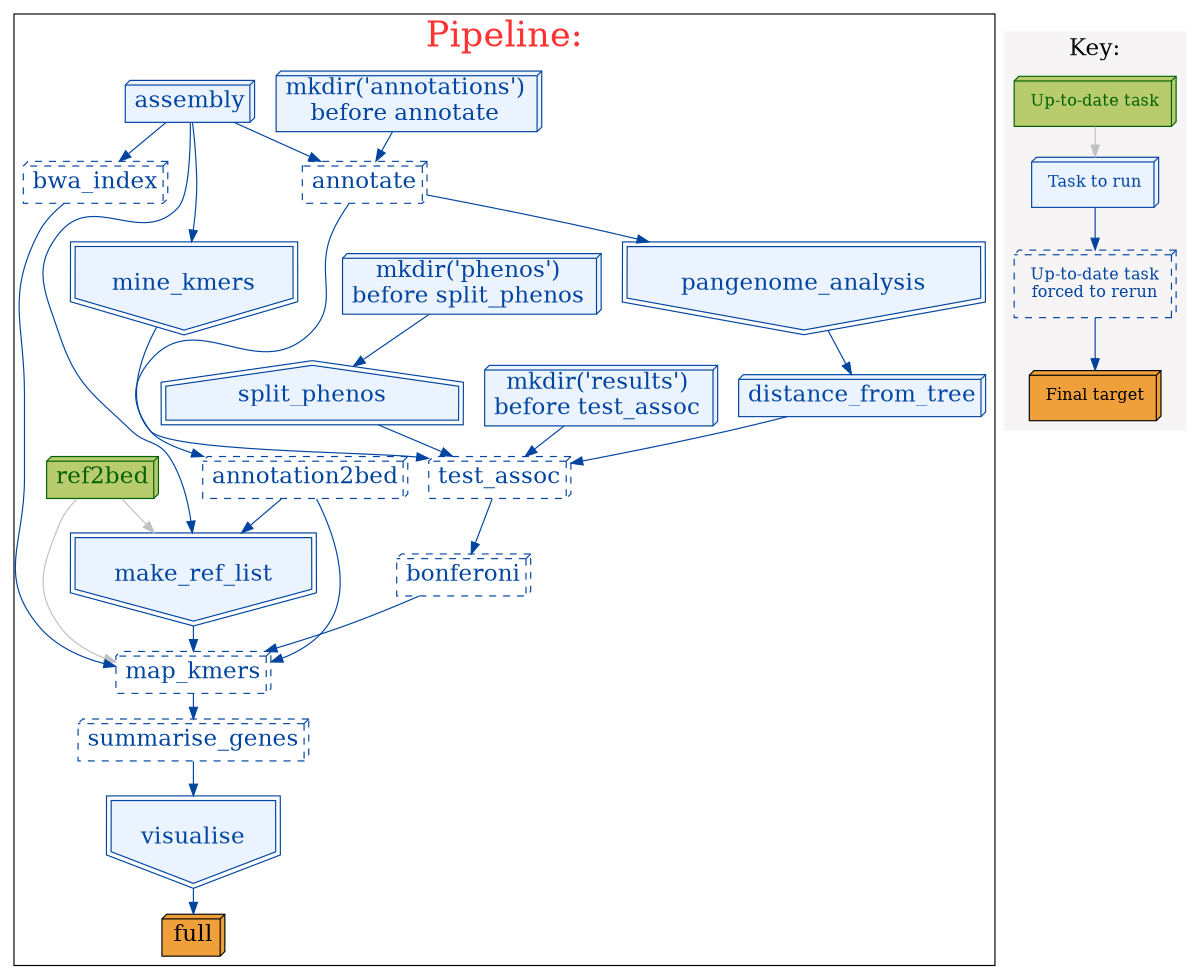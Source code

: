 digraph "Pipeline:"
{
	size="8,11";
	splines=true;
	fontsize="30";
	ranksep = 0.3;
	node[fontsize="20"];
	graph[clusterrank="local"];
	subgraph clustertasks
{
	rank="min";
	fontcolor = "#FF3232";
	label = "Pipeline:";
	t24[color="#0044A0", fillcolor="#EBF3FF", fontcolor="#0044A0", label="mkdir('results') \nbefore test_assoc ", shape=box3d, style=filled];
	t22[color="#0044A0", fillcolor="#EBF3FF", fontcolor="#0044A0", label="mkdir('phenos') \nbefore split_phenos ", shape=box3d, style=filled];
	t8[color="#0044A0", fillcolor="#EBF3FF", fontcolor="#0044A0", label="split_phenos", peripheries=2, shape=house, style=filled];
	t22 -> t8[color="#0044A0"];
	t21[color="#0044A0", fillcolor="#EBF3FF", fontcolor="#0044A0", label="mkdir('annotations') \nbefore annotate ", shape=box3d, style=filled];
	t1[color="#0044A0", fillcolor="#EBF3FF", fontcolor="#0044A0", label="assembly", shape=box3d, style=filled];
	t3[color="#0044A0", fillcolor=transparent, fontcolor="#0044A0", label="annotate", shape=box3d, style=dashed];
	t21 -> t3[color="#0044A0"];
	t1 -> t3[color="#0044A0"];
	t4[color="#0044A0", fillcolor="#EBF3FF", fontcolor="#0044A0", height=1.1, label="pangenome_analysis", peripheries=2, shape=invhouse, style=filled];
	t3 -> t4[color="#0044A0"];
	t5[color="#0044A0", fillcolor="#EBF3FF", fontcolor="#0044A0", label="distance_from_tree", shape=box3d, style=filled];
	t4 -> t5[color="#0044A0"];
	t2[color="#0044A0", fillcolor="#EBF3FF", fontcolor="#0044A0", height=1.1, label="mine_kmers", peripheries=2, shape=invhouse, style=filled];
	t1 -> t2[color="#0044A0"];
	t9[color="#0044A0", fillcolor=transparent, fontcolor="#0044A0", label="test_assoc", shape=box3d, style=dashed];
	t24 -> t9[color="#0044A0"];
	t8 -> t9[color="#0044A0"];
	t5 -> t9[color="#0044A0"];
	t2 -> t9[color="#0044A0"];
	t11[color="#0044A0", fillcolor=transparent, fontcolor="#0044A0", label="bonferoni", shape=box3d, style=dashed];
	t9 -> t11[color="#0044A0"];
	t13[color="#006000", fillcolor="#B8CC6E", fontcolor="#006000", label="ref2bed", shape=box3d, style=filled];
	t12[color="#0044A0", fillcolor=transparent, fontcolor="#0044A0", label="annotation2bed", shape=box3d, style=dashed];
	t3 -> t12[color="#0044A0"];
	t14[color="#0044A0", fillcolor="#EBF3FF", fontcolor="#0044A0", height=1.1, label="make_ref_list", peripheries=2, shape=invhouse, style=filled];
	t13 -> t14[color=gray, arrowtype=normal];
	t12 -> t14[color="#0044A0"];
	t1 -> t14[color="#0044A0"];
	t15[color="#0044A0", fillcolor=transparent, fontcolor="#0044A0", label="bwa_index", shape=box3d, style=dashed];
	t1 -> t15[color="#0044A0"];
	t16[color="#0044A0", fillcolor=transparent, fontcolor="#0044A0", label="map_kmers", shape=box3d, style=dashed];
	t15 -> t16[color="#0044A0"];
	t14 -> t16[color="#0044A0"];
	t12 -> t16[color="#0044A0"];
	t11 -> t16[color="#0044A0"];
	t17[color="#0044A0", fillcolor=transparent, fontcolor="#0044A0", label="summarise_genes", shape=box3d, style=dashed];
	t16 -> t17[color="#0044A0"];
	t19[color="#0044A0", fillcolor="#EBF3FF", fontcolor="#0044A0", height=1.1, label="visualise", peripheries=2, shape=invhouse, style=filled];
	t17 -> t19[color="#0044A0"];
	t20[color=black, fillcolor="#EFA03B", fontcolor=black, label="full", shape=box3d, style=filled];
	t19 -> t20[color="#0044A0"];
	t13 -> t16[color=gray, arrowtype=normal];
}
subgraph clusterkey1
{
rank="min";
style=filled;
fontsize=20;
color="#F6F4F4";
label = "Key:";
fontcolor = black;node[margin="0.2,0.2", fontsize="14"];
k1_1[color="#006000", fillcolor="#B8CC6E", fontcolor="#006000", label="Up-to-date task", shape=box3d, style=filled];
k2_1[color="#0044A0", fillcolor="#EBF3FF", fontcolor="#0044A0", label="Task to run", shape=box3d, style=filled];
k1_1 -> k2_1[color=gray, arrowtype=normal];
k3_1[color="#0044A0", fillcolor=transparent, fontcolor="#0044A0", label="Up-to-date task\nforced to rerun", shape=box3d, style=dashed];
k2_1 -> k3_1[color="#0044A0", arrowtype=normal];
k4_1[color=black, fillcolor="#EFA03B", fontcolor=black, label="Final target", shape=box3d, style=filled];
k3_1 -> k4_1[color="#0044A0", arrowtype=normal];
}
}
